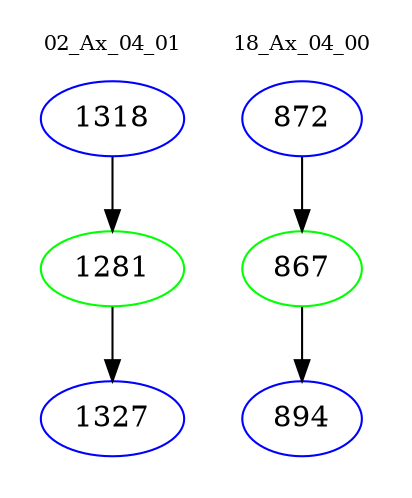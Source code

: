 digraph{
subgraph cluster_0 {
color = white
label = "02_Ax_04_01";
fontsize=10;
T0_1318 [label="1318", color="blue"]
T0_1318 -> T0_1281 [color="black"]
T0_1281 [label="1281", color="green"]
T0_1281 -> T0_1327 [color="black"]
T0_1327 [label="1327", color="blue"]
}
subgraph cluster_1 {
color = white
label = "18_Ax_04_00";
fontsize=10;
T1_872 [label="872", color="blue"]
T1_872 -> T1_867 [color="black"]
T1_867 [label="867", color="green"]
T1_867 -> T1_894 [color="black"]
T1_894 [label="894", color="blue"]
}
}
